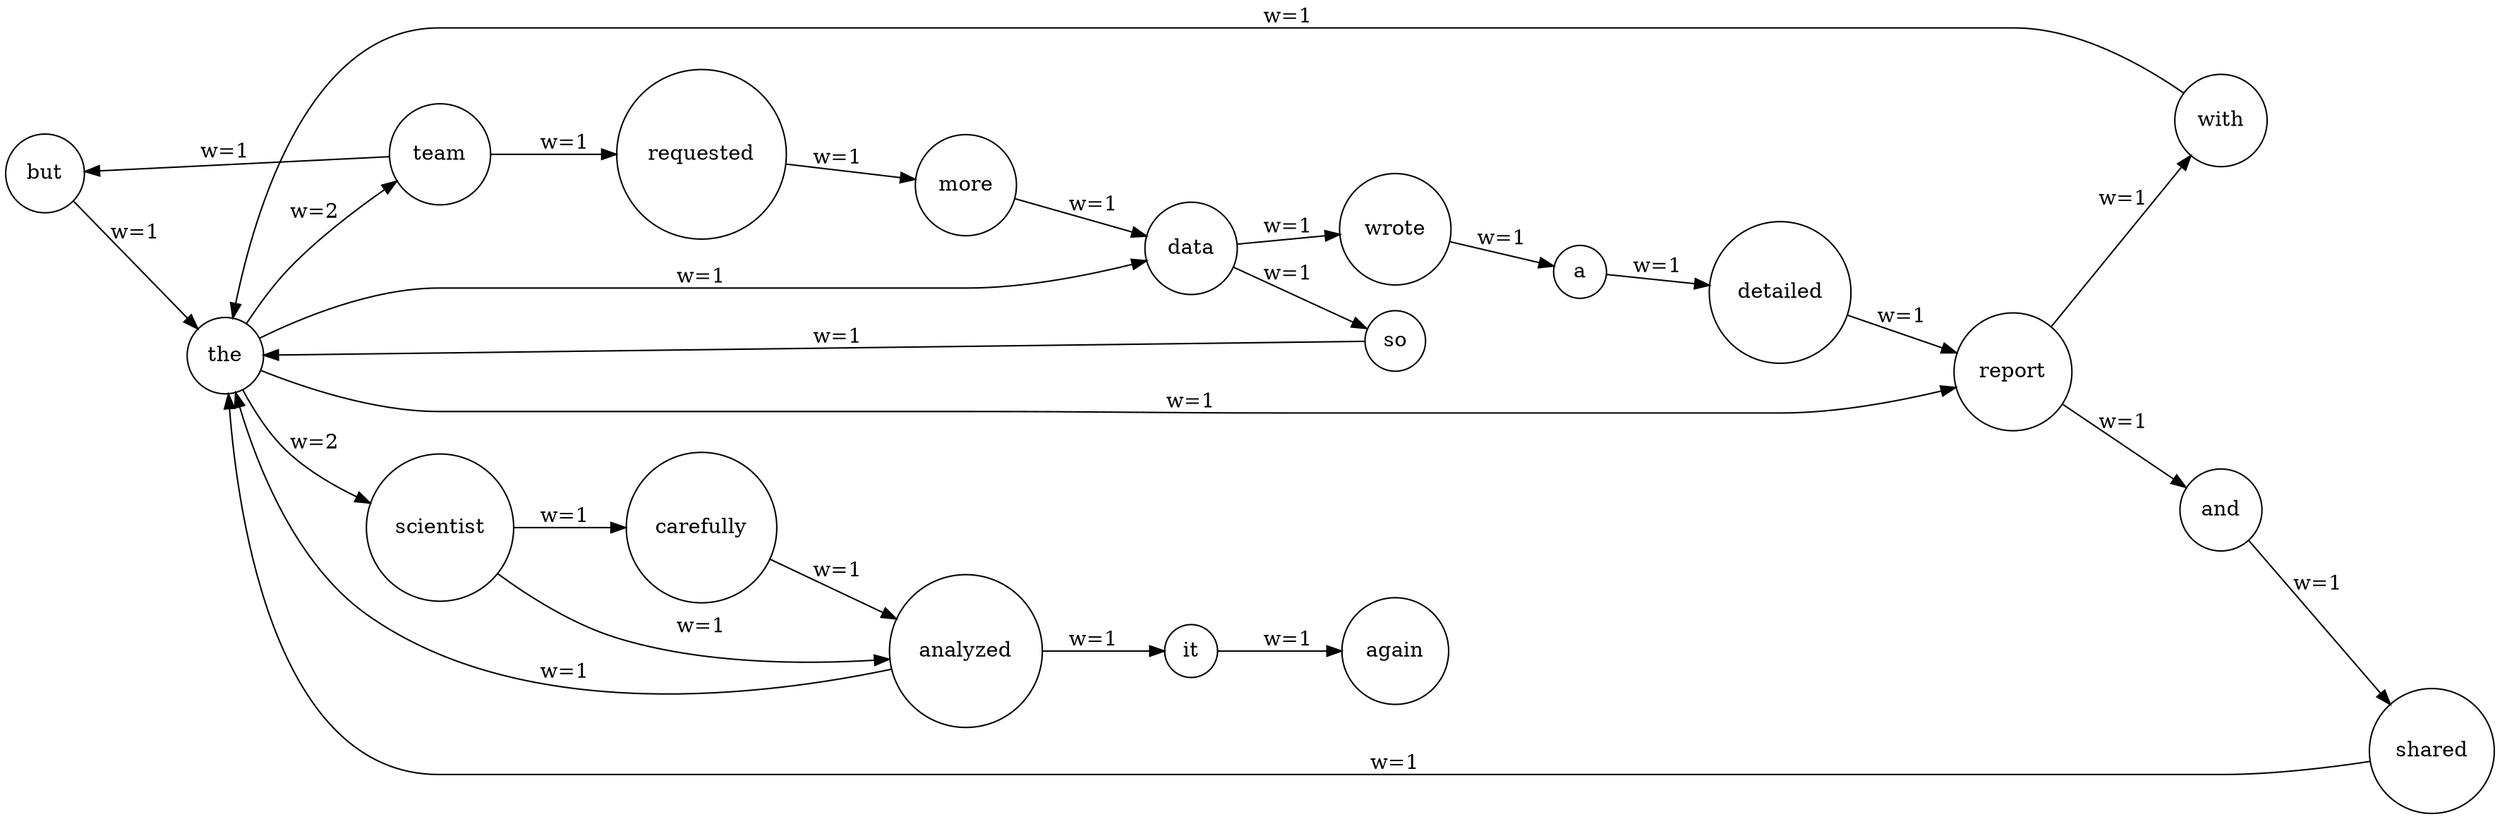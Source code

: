 digraph G {
    rankdir=LR;
    node [shape=circle];
    "but" -> "the" [label="w=1"];
    "a" -> "detailed" [label="w=1"];
    "shared" -> "the" [label="w=1"];
    "data" -> "wrote" [label="w=1"];
    "data" -> "so" [label="w=1"];
    "carefully" -> "analyzed" [label="w=1"];
    "scientist" -> "carefully" [label="w=1"];
    "scientist" -> "analyzed" [label="w=1"];
    "more" -> "data" [label="w=1"];
    "wrote" -> "a" [label="w=1"];
    "analyzed" -> "the" [label="w=1"];
    "analyzed" -> "it" [label="w=1"];
    "team" -> "but" [label="w=1"];
    "team" -> "requested" [label="w=1"];
    "it" -> "again" [label="w=1"];
    "the" -> "data" [label="w=1"];
    "the" -> "scientist" [label="w=2"];
    "the" -> "report" [label="w=1"];
    "the" -> "team" [label="w=2"];
    "with" -> "the" [label="w=1"];
    "requested" -> "more" [label="w=1"];
    "detailed" -> "report" [label="w=1"];
    "and" -> "shared" [label="w=1"];
    "report" -> "with" [label="w=1"];
    "report" -> "and" [label="w=1"];
    "so" -> "the" [label="w=1"];
}